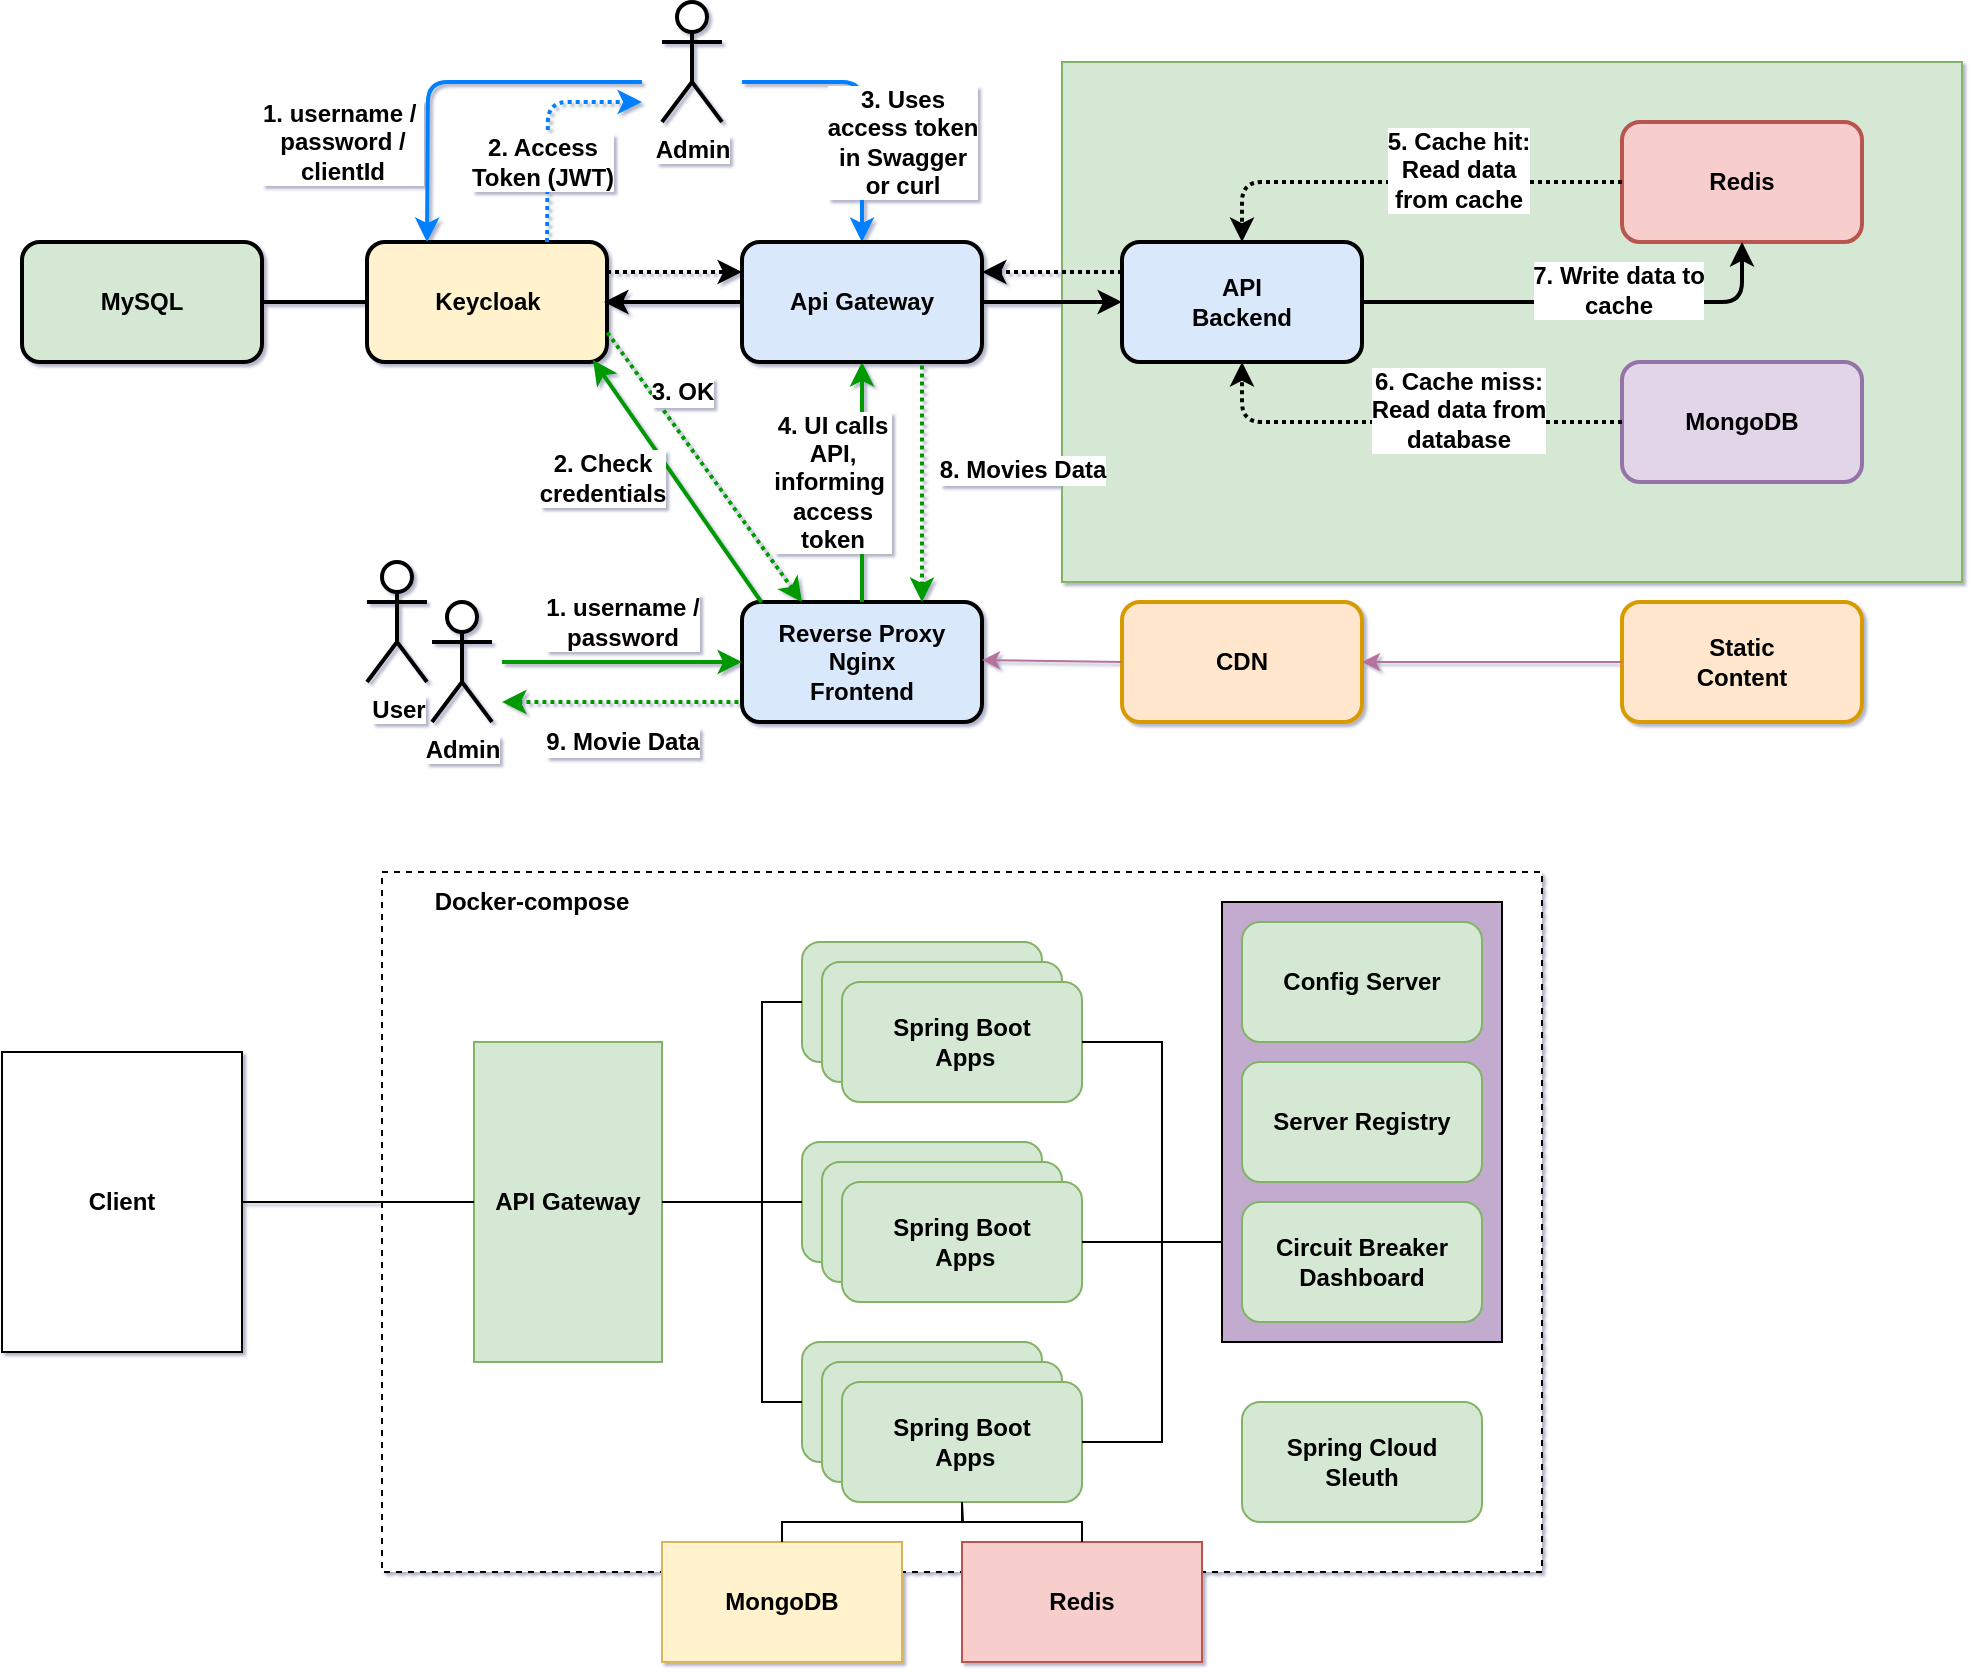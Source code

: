 <mxfile version="20.5.3" type="embed"><diagram id="2y-wopMy5Lle05HrTWcG" name="Page-1"><mxGraphModel dx="813" dy="706" grid="1" gridSize="10" guides="1" tooltips="1" connect="1" arrows="1" fold="1" page="1" pageScale="1" pageWidth="850" pageHeight="1100" background="none" math="0" shadow="1"><root><mxCell id="0"/><mxCell id="1" parent="0"/><mxCell id="61" value="" style="rounded=0;whiteSpace=wrap;html=1;fillColor=#d5e8d4;strokeColor=#82b366;" vertex="1" parent="1"><mxGeometry x="540" y="50" width="450" height="260" as="geometry"/></mxCell><mxCell id="42" value="" style="rounded=0;whiteSpace=wrap;html=1;fillColor=#dae8fc;strokeColor=#6c8ebf;fontStyle=1" vertex="1" parent="1"><mxGeometry x="620" y="480" width="140" height="210" as="geometry"/></mxCell><mxCell id="25" value="" style="rounded=0;whiteSpace=wrap;html=1;dashed=1;fontStyle=1" vertex="1" parent="1"><mxGeometry x="200" y="455" width="580" height="350" as="geometry"/></mxCell><mxCell id="9UnkAYfGnmLMf_W8BQil-1" value="Keycloak" style="rounded=1;whiteSpace=wrap;html=1;strokeWidth=2;fontStyle=1;fillColor=#fff2cc;strokeColor=#000000;" parent="1" vertex="1"><mxGeometry x="192.5" y="140" width="120" height="60" as="geometry"/></mxCell><mxCell id="9UnkAYfGnmLMf_W8BQil-2" value="Reverse Proxy&lt;br&gt;Nginx&lt;br&gt;Frontend" style="rounded=1;whiteSpace=wrap;html=1;strokeWidth=2;fontStyle=1;fillColor=#dae8fc;strokeColor=#000000;" parent="1" vertex="1"><mxGeometry x="380" y="320" width="120" height="60" as="geometry"/></mxCell><mxCell id="9UnkAYfGnmLMf_W8BQil-3" value="Redis" style="rounded=1;whiteSpace=wrap;html=1;strokeWidth=2;fontStyle=1;fillColor=#f8cecc;strokeColor=#b85450;" parent="1" vertex="1"><mxGeometry x="820" y="80" width="120" height="60" as="geometry"/></mxCell><mxCell id="9UnkAYfGnmLMf_W8BQil-4" value="API&lt;br style=&quot;&quot;&gt;Backend" style="rounded=1;whiteSpace=wrap;html=1;strokeWidth=2;fontStyle=1;fillColor=#dae8fc;strokeColor=#000000;" parent="1" vertex="1"><mxGeometry x="570" y="140" width="120" height="60" as="geometry"/></mxCell><mxCell id="9UnkAYfGnmLMf_W8BQil-5" value="MySQL" style="rounded=1;whiteSpace=wrap;html=1;strokeWidth=2;fontStyle=1;fillColor=#d5e8d4;strokeColor=#000000;" parent="1" vertex="1"><mxGeometry x="20" y="140" width="120" height="60" as="geometry"/></mxCell><mxCell id="9UnkAYfGnmLMf_W8BQil-6" value="" style="endArrow=none;html=1;entryX=0;entryY=0.5;entryDx=0;entryDy=0;strokeWidth=2;exitX=1;exitY=0.5;exitDx=0;exitDy=0;" parent="1" source="9UnkAYfGnmLMf_W8BQil-5" target="9UnkAYfGnmLMf_W8BQil-1" edge="1"><mxGeometry width="50" height="50" relative="1" as="geometry"><mxPoint x="90" y="270" as="sourcePoint"/><mxPoint x="140" y="230" as="targetPoint"/></mxGeometry></mxCell><mxCell id="9UnkAYfGnmLMf_W8BQil-8" value="" style="endArrow=none;startArrow=classic;html=1;strokeWidth=2;exitX=0.942;exitY=0.984;exitDx=0;exitDy=0;strokeColor=#009900;exitPerimeter=0;entryX=0.081;entryY=0.002;entryDx=0;entryDy=0;endFill=0;entryPerimeter=0;" parent="1" source="9UnkAYfGnmLMf_W8BQil-1" target="9UnkAYfGnmLMf_W8BQil-2" edge="1"><mxGeometry width="50" height="50" relative="1" as="geometry"><mxPoint x="190" y="200" as="sourcePoint"/><mxPoint x="240" y="150" as="targetPoint"/></mxGeometry></mxCell><mxCell id="9UnkAYfGnmLMf_W8BQil-30" value="&lt;b&gt;2. Check&lt;br&gt;credentials&lt;/b&gt;" style="text;html=1;resizable=0;points=[];align=center;verticalAlign=middle;labelBackgroundColor=#ffffff;" parent="9UnkAYfGnmLMf_W8BQil-8" vertex="1" connectable="0"><mxGeometry x="0.0" y="2" relative="1" as="geometry"><mxPoint x="-39.31" as="offset"/></mxGeometry></mxCell><mxCell id="9UnkAYfGnmLMf_W8BQil-9" value="" style="endArrow=classic;startArrow=none;html=1;strokeWidth=2;exitX=1;exitY=0.25;exitDx=0;exitDy=0;entryX=0;entryY=0.25;entryDx=0;entryDy=0;startFill=0;endFill=1;dashed=1;dashPattern=1 1;" parent="1" source="9UnkAYfGnmLMf_W8BQil-1" target="18" edge="1"><mxGeometry width="50" height="50" relative="1" as="geometry"><mxPoint x="180" y="300" as="sourcePoint"/><mxPoint x="230" y="250" as="targetPoint"/></mxGeometry></mxCell><mxCell id="9UnkAYfGnmLMf_W8BQil-10" value="" style="endArrow=classic;startArrow=none;html=1;strokeWidth=2;strokeColor=#009900;startFill=0;exitX=0.5;exitY=0;exitDx=0;exitDy=0;" parent="1" source="9UnkAYfGnmLMf_W8BQil-2" edge="1"><mxGeometry width="50" height="50" relative="1" as="geometry"><mxPoint x="440" y="290" as="sourcePoint"/><mxPoint x="440" y="200" as="targetPoint"/></mxGeometry></mxCell><mxCell id="9UnkAYfGnmLMf_W8BQil-31" value="&lt;b&gt;4. UI calls&lt;br&gt;API,&lt;br&gt;informing&amp;nbsp;&lt;br&gt;access&lt;br&gt;token&lt;br&gt;&lt;/b&gt;" style="text;html=1;resizable=0;points=[];align=center;verticalAlign=middle;labelBackgroundColor=#ffffff;" parent="9UnkAYfGnmLMf_W8BQil-10" vertex="1" connectable="0"><mxGeometry x="0.067" relative="1" as="geometry"><mxPoint x="-15" y="4.14" as="offset"/></mxGeometry></mxCell><mxCell id="9UnkAYfGnmLMf_W8BQil-11" value="&lt;b&gt;Admin&lt;/b&gt;" style="shape=umlActor;verticalLabelPosition=bottom;labelBackgroundColor=#ffffff;verticalAlign=top;html=1;outlineConnect=0;strokeColor=#000000;strokeWidth=2;" parent="1" vertex="1"><mxGeometry x="340" y="20" width="30" height="60" as="geometry"/></mxCell><mxCell id="9UnkAYfGnmLMf_W8BQil-12" value="" style="endArrow=classic;html=1;strokeWidth=2;entryX=0.5;entryY=0;entryDx=0;entryDy=0;startArrow=none;startFill=0;strokeColor=#007FFF;" parent="1" target="18" edge="1"><mxGeometry width="50" height="50" relative="1" as="geometry"><mxPoint x="380" y="60" as="sourcePoint"/><mxPoint x="290" y="360" as="targetPoint"/><Array as="points"><mxPoint x="440" y="60"/></Array></mxGeometry></mxCell><mxCell id="9UnkAYfGnmLMf_W8BQil-13" value="&lt;b&gt;&lt;span&gt;3. Uses &lt;br&gt;access token&lt;br&gt;in&amp;nbsp;&lt;/span&gt;&lt;span&gt;Swagger&lt;br&gt;or curl&lt;br&gt;&lt;/span&gt;&lt;/b&gt;" style="text;html=1;resizable=0;points=[];align=center;verticalAlign=middle;labelBackgroundColor=#ffffff;" parent="9UnkAYfGnmLMf_W8BQil-12" vertex="1" connectable="0"><mxGeometry x="-0.085" y="1" relative="1" as="geometry"><mxPoint x="19" y="26" as="offset"/></mxGeometry></mxCell><mxCell id="9UnkAYfGnmLMf_W8BQil-14" value="&lt;b style=&quot;font-size: 12px&quot;&gt;&lt;span&gt;1. username /&amp;nbsp;&lt;br&gt;password /&lt;br&gt;clientId&lt;br&gt;&lt;/span&gt;&lt;/b&gt;" style="endArrow=classic;html=1;strokeWidth=2;entryX=0.25;entryY=0;entryDx=0;entryDy=0;startArrow=none;startFill=0;strokeColor=#007FFF;endFill=1;" parent="1" target="9UnkAYfGnmLMf_W8BQil-1" edge="1"><mxGeometry x="0.144" y="52" width="50" height="50" relative="1" as="geometry"><mxPoint x="330" y="60" as="sourcePoint"/><mxPoint x="220" y="320" as="targetPoint"/><Array as="points"><mxPoint x="223" y="60"/></Array><mxPoint x="-95" y="30" as="offset"/></mxGeometry></mxCell><mxCell id="9UnkAYfGnmLMf_W8BQil-17" value="&lt;b&gt;Admin&lt;/b&gt;" style="shape=umlActor;verticalLabelPosition=bottom;labelBackgroundColor=#ffffff;verticalAlign=top;html=1;outlineConnect=0;strokeColor=#000000;strokeWidth=2;" parent="1" vertex="1"><mxGeometry x="225" y="320" width="30" height="60" as="geometry"/></mxCell><mxCell id="9UnkAYfGnmLMf_W8BQil-18" value="" style="endArrow=classic;startArrow=none;html=1;strokeWidth=2;entryX=0;entryY=0.5;entryDx=0;entryDy=0;strokeColor=#009900;startFill=0;" parent="1" target="9UnkAYfGnmLMf_W8BQil-2" edge="1"><mxGeometry width="50" height="50" relative="1" as="geometry"><mxPoint x="260" y="350" as="sourcePoint"/><mxPoint x="330" y="290" as="targetPoint"/></mxGeometry></mxCell><mxCell id="9UnkAYfGnmLMf_W8BQil-23" value="&lt;b&gt;1. username /&lt;br&gt;password&lt;br&gt;&lt;/b&gt;" style="text;html=1;resizable=0;points=[];align=center;verticalAlign=middle;labelBackgroundColor=#ffffff;" parent="9UnkAYfGnmLMf_W8BQil-18" vertex="1" connectable="0"><mxGeometry x="-0.183" y="1" relative="1" as="geometry"><mxPoint x="11" y="-19" as="offset"/></mxGeometry></mxCell><mxCell id="9UnkAYfGnmLMf_W8BQil-24" value="&lt;b&gt;User&lt;/b&gt;" style="shape=umlActor;verticalLabelPosition=bottom;labelBackgroundColor=#ffffff;verticalAlign=top;html=1;outlineConnect=0;strokeColor=#000000;strokeWidth=2;" parent="1" vertex="1"><mxGeometry x="192.5" y="300" width="30" height="60" as="geometry"/></mxCell><mxCell id="IaG4AMf1kBcs-ntEclLL-1" value="&lt;b&gt;&lt;span&gt;&lt;br&gt;&lt;/span&gt;&lt;/b&gt;" style="endArrow=classic;html=1;strokeWidth=2;startArrow=none;startFill=0;strokeColor=#007FFF;endFill=1;exitX=0.75;exitY=0;exitDx=0;exitDy=0;dashed=1;dashPattern=1 1;" parent="1" source="9UnkAYfGnmLMf_W8BQil-1" edge="1"><mxGeometry x="0.144" y="47" width="50" height="50" relative="1" as="geometry"><mxPoint x="340" y="70" as="sourcePoint"/><mxPoint x="330" y="70" as="targetPoint"/><Array as="points"><mxPoint x="283" y="70"/></Array><mxPoint x="-90" y="20" as="offset"/></mxGeometry></mxCell><mxCell id="IaG4AMf1kBcs-ntEclLL-2" value="&lt;b&gt;2. Access&lt;br&gt;Token (JWT)&lt;/b&gt;" style="text;html=1;resizable=0;points=[];align=center;verticalAlign=middle;labelBackgroundColor=#ffffff;" parent="IaG4AMf1kBcs-ntEclLL-1" vertex="1" connectable="0"><mxGeometry x="-0.624" relative="1" as="geometry"><mxPoint x="-3" y="-18" as="offset"/></mxGeometry></mxCell><mxCell id="nvl5jVca6n0dyb3dJHsa-2" value="" style="endArrow=none;startArrow=classic;html=1;strokeWidth=2;exitX=0.25;exitY=0;exitDx=0;exitDy=0;strokeColor=#009900;entryX=1;entryY=0.75;entryDx=0;entryDy=0;endFill=0;dashed=1;dashPattern=1 1;" parent="1" source="9UnkAYfGnmLMf_W8BQil-2" target="9UnkAYfGnmLMf_W8BQil-1" edge="1"><mxGeometry width="50" height="50" relative="1" as="geometry"><mxPoint x="315.54" y="209.04" as="sourcePoint"/><mxPoint x="390.0" y="300" as="targetPoint"/></mxGeometry></mxCell><mxCell id="nvl5jVca6n0dyb3dJHsa-3" value="&lt;b&gt;3. OK&lt;/b&gt;" style="text;html=1;resizable=0;points=[];align=center;verticalAlign=middle;labelBackgroundColor=#ffffff;" parent="nvl5jVca6n0dyb3dJHsa-2" vertex="1" connectable="0"><mxGeometry x="0.0" y="2" relative="1" as="geometry"><mxPoint x="-9.73" y="-38.8" as="offset"/></mxGeometry></mxCell><mxCell id="nvl5jVca6n0dyb3dJHsa-4" value="" style="endArrow=none;startArrow=classic;html=1;strokeWidth=2;strokeColor=#009900;startFill=1;entryX=0.75;entryY=1;entryDx=0;entryDy=0;exitX=0.75;exitY=0;exitDx=0;exitDy=0;endFill=0;dashed=1;dashPattern=1 1;" parent="1" source="9UnkAYfGnmLMf_W8BQil-2" target="18" edge="1"><mxGeometry width="50" height="50" relative="1" as="geometry"><mxPoint x="450.0" y="300" as="sourcePoint"/><mxPoint x="450.0" y="210" as="targetPoint"/></mxGeometry></mxCell><mxCell id="nvl5jVca6n0dyb3dJHsa-5" value="&lt;b&gt;8. Movies Data&lt;br&gt;&lt;/b&gt;" style="text;html=1;resizable=0;points=[];align=center;verticalAlign=middle;labelBackgroundColor=#ffffff;" parent="nvl5jVca6n0dyb3dJHsa-4" vertex="1" connectable="0"><mxGeometry x="0.067" relative="1" as="geometry"><mxPoint x="50" y="-2" as="offset"/></mxGeometry></mxCell><mxCell id="nvl5jVca6n0dyb3dJHsa-6" value="" style="endArrow=none;startArrow=classic;html=1;strokeWidth=2;entryX=0;entryY=0.5;entryDx=0;entryDy=0;strokeColor=#009900;startFill=1;endFill=0;dashed=1;dashPattern=1 1;" parent="1" edge="1"><mxGeometry width="50" height="50" relative="1" as="geometry"><mxPoint x="260.0" y="370" as="sourcePoint"/><mxPoint x="380.0" y="370" as="targetPoint"/></mxGeometry></mxCell><mxCell id="nvl5jVca6n0dyb3dJHsa-7" value="&lt;b&gt;9. Movie Data&lt;br&gt;&lt;/b&gt;" style="text;html=1;resizable=0;points=[];align=center;verticalAlign=middle;labelBackgroundColor=#ffffff;" parent="nvl5jVca6n0dyb3dJHsa-6" vertex="1" connectable="0"><mxGeometry x="-0.183" y="1" relative="1" as="geometry"><mxPoint x="11.03" y="21" as="offset"/></mxGeometry></mxCell><mxCell id="nvl5jVca6n0dyb3dJHsa-8" value="" style="endArrow=none;startArrow=classic;html=1;strokeWidth=2;entryX=0;entryY=0.5;entryDx=0;entryDy=0;startFill=1;endFill=0;" parent="1" target="18" edge="1"><mxGeometry width="50" height="50" relative="1" as="geometry"><mxPoint x="311" y="170" as="sourcePoint"/><mxPoint x="390.0" y="180" as="targetPoint"/></mxGeometry></mxCell><mxCell id="2" value="MongoDB" style="rounded=1;whiteSpace=wrap;html=1;strokeWidth=2;fontStyle=1;fillColor=#e1d5e7;strokeColor=#9673a6;" parent="1" vertex="1"><mxGeometry x="820" y="200" width="120" height="60" as="geometry"/></mxCell><mxCell id="12" value="" style="endArrow=classic;startArrow=none;html=1;strokeWidth=2;entryX=0.5;entryY=0;entryDx=0;entryDy=0;startFill=0;endFill=1;dashed=1;dashPattern=1 1;edgeStyle=orthogonalEdgeStyle;" parent="1" source="9UnkAYfGnmLMf_W8BQil-3" target="9UnkAYfGnmLMf_W8BQil-4" edge="1"><mxGeometry width="50" height="50" relative="1" as="geometry"><mxPoint x="650" y="400" as="sourcePoint"/><mxPoint x="717.5" y="400" as="targetPoint"/></mxGeometry></mxCell><mxCell id="4" value="&lt;b&gt;5. Cache hit: &lt;br&gt;Read data &lt;br&gt;from cache&lt;br&gt;&lt;/b&gt;" style="text;html=1;resizable=0;points=[];align=center;verticalAlign=middle;labelBackgroundColor=#ffffff;" parent="1" vertex="1" connectable="0"><mxGeometry x="680" y="300" as="geometry"><mxPoint x="58" y="-196" as="offset"/></mxGeometry></mxCell><mxCell id="13" value="" style="endArrow=classic;startArrow=none;html=1;strokeWidth=2;startFill=0;endFill=1;dashed=1;dashPattern=1 1;edgeStyle=orthogonalEdgeStyle;entryX=0.5;entryY=1;entryDx=0;entryDy=0;exitX=0;exitY=0.5;exitDx=0;exitDy=0;" parent="1" source="2" edge="1" target="9UnkAYfGnmLMf_W8BQil-4"><mxGeometry width="50" height="50" relative="1" as="geometry"><mxPoint x="820" y="220" as="sourcePoint"/><mxPoint x="500" y="180" as="targetPoint"/><Array as="points"><mxPoint x="630" y="230"/></Array></mxGeometry></mxCell><mxCell id="5" value="&lt;span&gt;6. Cache miss: &lt;br&gt;Read data from &lt;br&gt;database&lt;br&gt;&lt;/span&gt;" style="text;html=1;resizable=0;points=[];align=center;verticalAlign=middle;labelBackgroundColor=#ffffff;fontStyle=1" parent="1" vertex="1" connectable="0"><mxGeometry x="680" y="420" as="geometry"><mxPoint x="58" y="-196" as="offset"/></mxGeometry></mxCell><mxCell id="16" value="" style="endArrow=none;startArrow=classic;html=1;strokeWidth=2;entryX=1;entryY=0.5;entryDx=0;entryDy=0;startFill=1;endFill=0;edgeStyle=orthogonalEdgeStyle;exitX=0.5;exitY=1;exitDx=0;exitDy=0;" parent="1" target="9UnkAYfGnmLMf_W8BQil-4" edge="1" source="9UnkAYfGnmLMf_W8BQil-3"><mxGeometry width="50" height="50" relative="1" as="geometry"><mxPoint x="680" y="110" as="sourcePoint"/><mxPoint x="749" y="110" as="targetPoint"/><Array as="points"><mxPoint x="880" y="170"/></Array></mxGeometry></mxCell><mxCell id="11" value="&lt;b&gt;7. Write data to &lt;br&gt;cache&lt;br&gt;&lt;/b&gt;" style="text;html=1;resizable=0;points=[];align=center;verticalAlign=middle;labelBackgroundColor=#ffffff;" parent="1" vertex="1" connectable="0"><mxGeometry x="760" y="360" as="geometry"><mxPoint x="58" y="-196" as="offset"/></mxGeometry></mxCell><mxCell id="18" value="Api Gateway" style="rounded=1;whiteSpace=wrap;html=1;strokeWidth=2;fontStyle=1;fillColor=#dae8fc;strokeColor=#000000;" vertex="1" parent="1"><mxGeometry x="380" y="140" width="120" height="60" as="geometry"/></mxCell><mxCell id="19" value="" style="endArrow=none;startArrow=classic;html=1;strokeWidth=2;entryX=1;entryY=0.5;entryDx=0;entryDy=0;startFill=1;endFill=0;exitX=0;exitY=0.5;exitDx=0;exitDy=0;" edge="1" parent="1" source="9UnkAYfGnmLMf_W8BQil-4" target="18"><mxGeometry width="50" height="50" relative="1" as="geometry"><mxPoint x="321" y="180" as="sourcePoint"/><mxPoint x="390" y="180" as="targetPoint"/></mxGeometry></mxCell><mxCell id="20" value="" style="endArrow=classic;startArrow=none;html=1;strokeWidth=2;exitX=0;exitY=0.25;exitDx=0;exitDy=0;entryX=1;entryY=0.25;entryDx=0;entryDy=0;startFill=0;endFill=1;dashed=1;dashPattern=1 1;" edge="1" parent="1" source="9UnkAYfGnmLMf_W8BQil-4" target="18"><mxGeometry width="50" height="50" relative="1" as="geometry"><mxPoint x="322.5" y="165" as="sourcePoint"/><mxPoint x="390" y="165" as="targetPoint"/></mxGeometry></mxCell><mxCell id="24" value="Client" style="rounded=0;whiteSpace=wrap;html=1;fontStyle=1" vertex="1" parent="1"><mxGeometry x="10" y="545" width="120" height="150" as="geometry"/></mxCell><mxCell id="27" value="Docker-compose" style="text;html=1;strokeColor=none;fillColor=none;align=center;verticalAlign=middle;whiteSpace=wrap;rounded=0;dashed=1;fontStyle=1" vertex="1" parent="1"><mxGeometry x="200" y="455" width="150" height="30" as="geometry"/></mxCell><mxCell id="28" value="API Gateway" style="whiteSpace=wrap;html=1;fillColor=#d5e8d4;strokeColor=#82b366;fontStyle=1" vertex="1" parent="1"><mxGeometry x="246" y="540" width="94" height="160" as="geometry"/></mxCell><mxCell id="29" value="" style="rounded=1;whiteSpace=wrap;html=1;fillColor=#d5e8d4;strokeColor=#82b366;fontStyle=1" vertex="1" parent="1"><mxGeometry x="410" y="490" width="120" height="60" as="geometry"/></mxCell><mxCell id="30" value="" style="rounded=1;whiteSpace=wrap;html=1;fillColor=#d5e8d4;strokeColor=#82b366;fontStyle=1" vertex="1" parent="1"><mxGeometry x="420" y="500" width="120" height="60" as="geometry"/></mxCell><mxCell id="31" value="Spring Boot&lt;br&gt;&amp;nbsp;Apps" style="rounded=1;whiteSpace=wrap;html=1;fillColor=#d5e8d4;strokeColor=#82b366;fontStyle=1" vertex="1" parent="1"><mxGeometry x="430" y="510" width="120" height="60" as="geometry"/></mxCell><mxCell id="32" value="" style="rounded=1;whiteSpace=wrap;html=1;fillColor=#d5e8d4;strokeColor=#82b366;fontStyle=1" vertex="1" parent="1"><mxGeometry x="410" y="590" width="120" height="60" as="geometry"/></mxCell><mxCell id="33" value="" style="rounded=1;whiteSpace=wrap;html=1;fillColor=#d5e8d4;strokeColor=#82b366;fontStyle=1" vertex="1" parent="1"><mxGeometry x="420" y="600" width="120" height="60" as="geometry"/></mxCell><mxCell id="34" value="Spring Boot&lt;br&gt;&amp;nbsp;Apps" style="rounded=1;whiteSpace=wrap;html=1;fillColor=#d5e8d4;strokeColor=#82b366;fontStyle=1" vertex="1" parent="1"><mxGeometry x="430" y="610" width="120" height="60" as="geometry"/></mxCell><mxCell id="35" value="" style="rounded=1;whiteSpace=wrap;html=1;fillColor=#d5e8d4;strokeColor=#82b366;fontStyle=1" vertex="1" parent="1"><mxGeometry x="410" y="690" width="120" height="60" as="geometry"/></mxCell><mxCell id="37" value="" style="rounded=1;whiteSpace=wrap;html=1;fillColor=#d5e8d4;strokeColor=#82b366;fontStyle=1" vertex="1" parent="1"><mxGeometry x="420" y="700" width="120" height="60" as="geometry"/></mxCell><mxCell id="36" value="Spring Boot&lt;br&gt;&amp;nbsp;Apps" style="rounded=1;whiteSpace=wrap;html=1;fillColor=#d5e8d4;strokeColor=#82b366;fontStyle=1" vertex="1" parent="1"><mxGeometry x="430" y="710" width="120" height="60" as="geometry"/></mxCell><mxCell id="41" value="Spring Cloud&lt;br&gt;Sleuth" style="rounded=1;whiteSpace=wrap;html=1;fillColor=#d5e8d4;strokeColor=#82b366;fontStyle=1" vertex="1" parent="1"><mxGeometry x="630" y="720" width="120" height="60" as="geometry"/></mxCell><mxCell id="43" value="" style="rounded=0;whiteSpace=wrap;html=1;fillColor=#C3ABD0;fontStyle=1" vertex="1" parent="1"><mxGeometry x="620" y="470" width="140" height="220" as="geometry"/></mxCell><mxCell id="39" value="Config Server" style="rounded=1;whiteSpace=wrap;html=1;fillColor=#d5e8d4;strokeColor=#82b366;fontStyle=1" vertex="1" parent="1"><mxGeometry x="630" y="480" width="120" height="60" as="geometry"/></mxCell><mxCell id="40" value="Server Registry" style="rounded=1;whiteSpace=wrap;html=1;fillColor=#d5e8d4;strokeColor=#82b366;fontStyle=1" vertex="1" parent="1"><mxGeometry x="630" y="550" width="120" height="60" as="geometry"/></mxCell><mxCell id="38" value="Circuit Breaker&lt;br&gt;Dashboard" style="rounded=1;whiteSpace=wrap;html=1;fillColor=#d5e8d4;strokeColor=#82b366;fontStyle=1" vertex="1" parent="1"><mxGeometry x="630" y="620" width="120" height="60" as="geometry"/></mxCell><mxCell id="45" value="" style="endArrow=none;html=1;rounded=0;exitX=1;exitY=0.5;exitDx=0;exitDy=0;entryX=0;entryY=0.5;entryDx=0;entryDy=0;fontStyle=1;" edge="1" parent="1" source="24" target="28"><mxGeometry width="50" height="50" relative="1" as="geometry"><mxPoint x="160" y="540" as="sourcePoint"/><mxPoint x="256" y="630" as="targetPoint"/></mxGeometry></mxCell><mxCell id="47" value="" style="endArrow=none;html=1;rounded=0;exitX=1;exitY=0.5;exitDx=0;exitDy=0;entryX=0;entryY=0.5;entryDx=0;entryDy=0;edgeStyle=orthogonalEdgeStyle;fontStyle=1" edge="1" parent="1" source="28" target="29"><mxGeometry width="50" height="50" relative="1" as="geometry"><mxPoint x="180" y="560" as="sourcePoint"/><mxPoint x="276" y="650" as="targetPoint"/><Array as="points"><mxPoint x="390" y="620"/><mxPoint x="390" y="520"/></Array></mxGeometry></mxCell><mxCell id="48" value="" style="endArrow=none;html=1;rounded=0;exitX=1;exitY=0.5;exitDx=0;exitDy=0;entryX=0;entryY=0.5;entryDx=0;entryDy=0;fontStyle=1" edge="1" parent="1" source="28" target="32"><mxGeometry width="50" height="50" relative="1" as="geometry"><mxPoint x="350" y="630" as="sourcePoint"/><mxPoint x="420" y="530" as="targetPoint"/></mxGeometry></mxCell><mxCell id="49" value="" style="endArrow=none;html=1;rounded=0;entryX=0;entryY=0.5;entryDx=0;entryDy=0;edgeStyle=orthogonalEdgeStyle;fontStyle=1" edge="1" parent="1" target="35"><mxGeometry width="50" height="50" relative="1" as="geometry"><mxPoint x="340" y="620" as="sourcePoint"/><mxPoint x="420" y="630" as="targetPoint"/><Array as="points"><mxPoint x="390" y="620"/><mxPoint x="390" y="720"/></Array></mxGeometry></mxCell><mxCell id="50" value="" style="endArrow=none;html=1;rounded=0;edgeStyle=orthogonalEdgeStyle;exitX=1;exitY=0.5;exitDx=0;exitDy=0;entryX=0;entryY=0.75;entryDx=0;entryDy=0;fontStyle=1" edge="1" parent="1" source="31" target="43"><mxGeometry width="50" height="50" relative="1" as="geometry"><mxPoint x="350" y="630" as="sourcePoint"/><mxPoint x="620" y="587" as="targetPoint"/><Array as="points"><mxPoint x="590" y="540"/><mxPoint x="590" y="640"/><mxPoint x="620" y="640"/></Array></mxGeometry></mxCell><mxCell id="53" value="" style="endArrow=none;html=1;rounded=0;exitX=1;exitY=0.5;exitDx=0;exitDy=0;fontStyle=1" edge="1" parent="1" source="34"><mxGeometry width="50" height="50" relative="1" as="geometry"><mxPoint x="390" y="520" as="sourcePoint"/><mxPoint x="620" y="640" as="targetPoint"/></mxGeometry></mxCell><mxCell id="54" value="" style="endArrow=none;html=1;rounded=0;exitX=1;exitY=0.5;exitDx=0;exitDy=0;edgeStyle=orthogonalEdgeStyle;fontStyle=1" edge="1" parent="1" source="36"><mxGeometry width="50" height="50" relative="1" as="geometry"><mxPoint x="560" y="650" as="sourcePoint"/><mxPoint x="620" y="640" as="targetPoint"/><Array as="points"><mxPoint x="590" y="740"/><mxPoint x="590" y="640"/></Array></mxGeometry></mxCell><mxCell id="55" value="Redis" style="rounded=0;whiteSpace=wrap;html=1;fillColor=#f8cecc;strokeColor=#b85450;fontStyle=1" vertex="1" parent="1"><mxGeometry x="490" y="790" width="120" height="60" as="geometry"/></mxCell><mxCell id="56" value="MongoDB" style="rounded=0;whiteSpace=wrap;html=1;fillColor=#fff2cc;strokeColor=#d6b656;fontStyle=1" vertex="1" parent="1"><mxGeometry x="340" y="790" width="120" height="60" as="geometry"/></mxCell><mxCell id="59" value="" style="endArrow=none;html=1;rounded=0;exitX=0.5;exitY=0;exitDx=0;exitDy=0;entryX=0.5;entryY=1;entryDx=0;entryDy=0;edgeStyle=orthogonalEdgeStyle;fontStyle=1" edge="1" parent="1" source="56" target="36"><mxGeometry width="50" height="50" relative="1" as="geometry"><mxPoint x="310" y="710" as="sourcePoint"/><mxPoint x="360" y="660" as="targetPoint"/></mxGeometry></mxCell><mxCell id="60" value="" style="endArrow=none;html=1;rounded=0;exitX=0.5;exitY=0;exitDx=0;exitDy=0;edgeStyle=orthogonalEdgeStyle;fontStyle=1" edge="1" parent="1" source="55"><mxGeometry width="50" height="50" relative="1" as="geometry"><mxPoint x="410" y="800" as="sourcePoint"/><mxPoint x="490" y="770" as="targetPoint"/></mxGeometry></mxCell><mxCell id="62" value="CDN" style="rounded=1;whiteSpace=wrap;html=1;fillColor=#ffe6cc;strokeColor=#d79b00;strokeWidth=2;fontStyle=1" vertex="1" parent="1"><mxGeometry x="570" y="320" width="120" height="60" as="geometry"/></mxCell><mxCell id="63" value="Static&lt;br&gt;Content" style="rounded=1;whiteSpace=wrap;html=1;fillColor=#ffe6cc;strokeColor=#d79b00;strokeWidth=2;fontStyle=1" vertex="1" parent="1"><mxGeometry x="820" y="320" width="120" height="60" as="geometry"/></mxCell><mxCell id="64" value="" style="endArrow=classic;html=1;rounded=0;exitX=0;exitY=0.5;exitDx=0;exitDy=0;entryX=1.017;entryY=0.871;entryDx=0;entryDy=0;entryPerimeter=0;strokeColor=#B5739D;" edge="1" parent="1" source="62"><mxGeometry width="50" height="50" relative="1" as="geometry"><mxPoint x="737.96" y="240" as="sourcePoint"/><mxPoint x="500.0" y="349.05" as="targetPoint"/></mxGeometry></mxCell><mxCell id="65" value="" style="endArrow=classic;html=1;rounded=0;exitX=0;exitY=0.5;exitDx=0;exitDy=0;entryX=1;entryY=0.5;entryDx=0;entryDy=0;strokeColor=#B5739D;" edge="1" parent="1" source="63" target="62"><mxGeometry width="50" height="50" relative="1" as="geometry"><mxPoint x="582.96" y="360" as="sourcePoint"/><mxPoint x="507.96" y="358" as="targetPoint"/></mxGeometry></mxCell></root></mxGraphModel></diagram></mxfile>